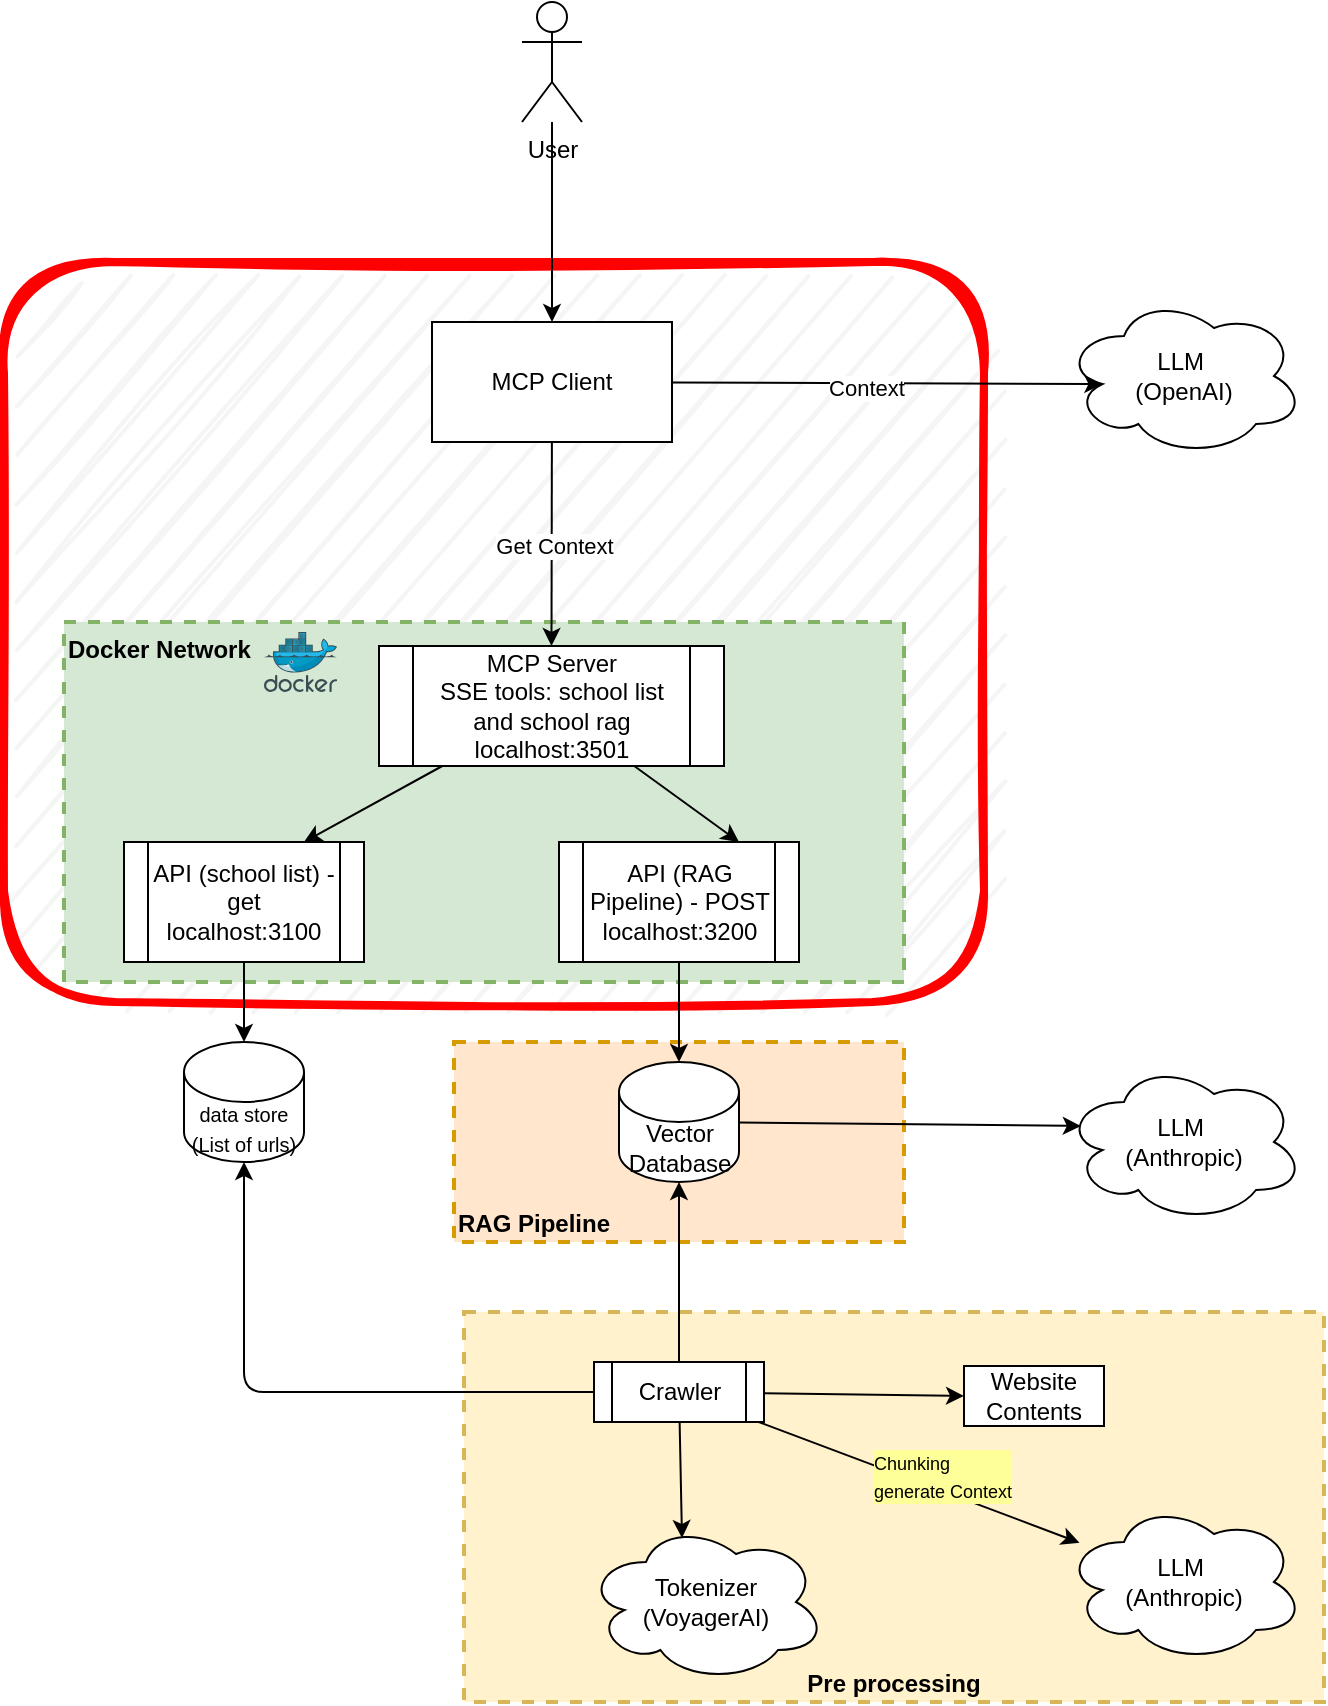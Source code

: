 <mxfile>
    <diagram id="aZuuR5z5BP2-nqUcVCFT" name="Page-1">
        <mxGraphModel dx="1117" dy="1672" grid="1" gridSize="10" guides="1" tooltips="1" connect="1" arrows="1" fold="1" page="1" pageScale="1" pageWidth="850" pageHeight="1100" math="0" shadow="0">
            <root>
                <mxCell id="0"/>
                <mxCell id="1" parent="0"/>
                <mxCell id="40" value="" style="rounded=1;whiteSpace=wrap;html=1;sketch=1;curveFitting=1;jiggle=2;strokeWidth=4;strokeColor=#FF0000;fillColor=#f5f5f5;fontColor=#333333;" vertex="1" parent="1">
                    <mxGeometry x="80" y="-160" width="490" height="370" as="geometry"/>
                </mxCell>
                <mxCell id="23" value="Pre processing" style="rounded=0;whiteSpace=wrap;html=1;dashed=1;strokeWidth=2;fillColor=#fff2cc;strokeColor=#d6b656;verticalAlign=bottom;fontStyle=1" vertex="1" parent="1">
                    <mxGeometry x="310" y="365" width="430" height="195" as="geometry"/>
                </mxCell>
                <mxCell id="6" value="Docker Network" style="rounded=0;whiteSpace=wrap;html=1;align=left;verticalAlign=top;fontStyle=1;dashed=1;strokeWidth=2;fillColor=#d5e8d4;strokeColor=#82b366;" vertex="1" parent="1">
                    <mxGeometry x="110" y="20" width="420" height="180" as="geometry"/>
                </mxCell>
                <mxCell id="3" value="&lt;font style=&quot;font-size: 10px;&quot;&gt;data store&lt;br&gt;(List of urls)&lt;/font&gt;" style="shape=cylinder3;whiteSpace=wrap;html=1;boundedLbl=1;backgroundOutline=1;size=15;" vertex="1" parent="1">
                    <mxGeometry x="170" y="230" width="60" height="60" as="geometry"/>
                </mxCell>
                <mxCell id="4" value="API (school list) - get&lt;br&gt;localhost:3100" style="shape=process;whiteSpace=wrap;html=1;backgroundOutline=1;" vertex="1" parent="1">
                    <mxGeometry x="140" y="130" width="120" height="60" as="geometry"/>
                </mxCell>
                <mxCell id="5" style="edgeStyle=none;html=1;entryX=0.5;entryY=0;entryDx=0;entryDy=0;entryPerimeter=0;" edge="1" parent="1" source="4" target="3">
                    <mxGeometry relative="1" as="geometry"/>
                </mxCell>
                <mxCell id="7" value="" style="image;sketch=0;aspect=fixed;html=1;points=[];align=center;fontSize=12;image=img/lib/mscae/Docker.svg;" vertex="1" parent="1">
                    <mxGeometry x="210" y="25" width="36.59" height="30" as="geometry"/>
                </mxCell>
                <mxCell id="8" value="API (RAG Pipeline) - POST&lt;br&gt;&lt;span style=&quot;color: rgb(0, 0, 0);&quot;&gt;localhost:3200&lt;/span&gt;" style="shape=process;whiteSpace=wrap;html=1;backgroundOutline=1;" vertex="1" parent="1">
                    <mxGeometry x="357.5" y="130" width="120" height="60" as="geometry"/>
                </mxCell>
                <mxCell id="9" value="RAG Pipeline" style="rounded=0;whiteSpace=wrap;html=1;dashed=1;strokeWidth=2;fillColor=#ffe6cc;strokeColor=#d79b00;verticalAlign=bottom;align=left;fontStyle=1" vertex="1" parent="1">
                    <mxGeometry x="305" y="230" width="225" height="100" as="geometry"/>
                </mxCell>
                <mxCell id="11" value="Website Contents" style="rounded=0;whiteSpace=wrap;html=1;" vertex="1" parent="1">
                    <mxGeometry x="560" y="392" width="70" height="30" as="geometry"/>
                </mxCell>
                <mxCell id="12" value="Vector Database" style="shape=cylinder3;whiteSpace=wrap;html=1;boundedLbl=1;backgroundOutline=1;size=15;" vertex="1" parent="1">
                    <mxGeometry x="387.5" y="240" width="60" height="60" as="geometry"/>
                </mxCell>
                <mxCell id="17" style="edgeStyle=none;html=1;" edge="1" parent="1" source="13" target="16">
                    <mxGeometry relative="1" as="geometry"/>
                </mxCell>
                <mxCell id="21" value="&lt;font style=&quot;font-size: 9px;&quot;&gt;Chunking&lt;br&gt;generate Context&lt;/font&gt;" style="edgeLabel;html=1;align=left;verticalAlign=middle;resizable=0;points=[];labelBackgroundColor=#FFFF99;" vertex="1" connectable="0" parent="17">
                    <mxGeometry x="-0.114" y="1" relative="1" as="geometry">
                        <mxPoint x="-16" y="1" as="offset"/>
                    </mxGeometry>
                </mxCell>
                <mxCell id="20" style="edgeStyle=none;html=1;entryX=0;entryY=0.5;entryDx=0;entryDy=0;" edge="1" parent="1" source="13" target="11">
                    <mxGeometry relative="1" as="geometry"/>
                </mxCell>
                <mxCell id="13" value="Crawler" style="shape=process;whiteSpace=wrap;html=1;backgroundOutline=1;" vertex="1" parent="1">
                    <mxGeometry x="375" y="390" width="85" height="30" as="geometry"/>
                </mxCell>
                <mxCell id="15" style="edgeStyle=orthogonalEdgeStyle;html=1;entryX=0.5;entryY=1;entryDx=0;entryDy=0;entryPerimeter=0;" edge="1" parent="1" source="13" target="3">
                    <mxGeometry relative="1" as="geometry"/>
                </mxCell>
                <mxCell id="16" value="LLM&amp;nbsp;&lt;div&gt;(Anthropic)&lt;/div&gt;" style="ellipse;shape=cloud;whiteSpace=wrap;html=1;" vertex="1" parent="1">
                    <mxGeometry x="610" y="460" width="120" height="80" as="geometry"/>
                </mxCell>
                <mxCell id="18" value="Tokenizer (VoyagerAI)" style="ellipse;shape=cloud;whiteSpace=wrap;html=1;" vertex="1" parent="1">
                    <mxGeometry x="371" y="470" width="120" height="80" as="geometry"/>
                </mxCell>
                <mxCell id="19" style="edgeStyle=none;html=1;entryX=0.4;entryY=0.1;entryDx=0;entryDy=0;entryPerimeter=0;" edge="1" parent="1" source="13" target="18">
                    <mxGeometry relative="1" as="geometry"/>
                </mxCell>
                <mxCell id="22" style="edgeStyle=none;html=1;entryX=0.5;entryY=1;entryDx=0;entryDy=0;entryPerimeter=0;" edge="1" parent="1" source="13" target="12">
                    <mxGeometry relative="1" as="geometry"/>
                </mxCell>
                <mxCell id="24" style="edgeStyle=none;html=1;entryX=0.5;entryY=0;entryDx=0;entryDy=0;entryPerimeter=0;" edge="1" parent="1" source="8" target="12">
                    <mxGeometry relative="1" as="geometry"/>
                </mxCell>
                <mxCell id="25" value="LLM&amp;nbsp;&lt;div&gt;(Anthropic)&lt;/div&gt;" style="ellipse;shape=cloud;whiteSpace=wrap;html=1;" vertex="1" parent="1">
                    <mxGeometry x="610" y="240" width="120" height="80" as="geometry"/>
                </mxCell>
                <mxCell id="26" style="edgeStyle=none;html=1;entryX=0.07;entryY=0.4;entryDx=0;entryDy=0;entryPerimeter=0;" edge="1" parent="1" source="12" target="25">
                    <mxGeometry relative="1" as="geometry"/>
                </mxCell>
                <mxCell id="28" style="edgeStyle=none;html=1;entryX=0.75;entryY=0;entryDx=0;entryDy=0;" edge="1" parent="1" source="27" target="4">
                    <mxGeometry relative="1" as="geometry"/>
                </mxCell>
                <mxCell id="29" style="edgeStyle=none;html=1;entryX=0.75;entryY=0;entryDx=0;entryDy=0;" edge="1" parent="1" source="27" target="8">
                    <mxGeometry relative="1" as="geometry"/>
                </mxCell>
                <mxCell id="27" value="MCP Server&lt;br&gt;SSE tools: school list&lt;div&gt;and school rag&lt;br&gt;localhost:3501&lt;/div&gt;" style="shape=process;whiteSpace=wrap;html=1;backgroundOutline=1;" vertex="1" parent="1">
                    <mxGeometry x="267.5" y="32" width="172.5" height="60" as="geometry"/>
                </mxCell>
                <mxCell id="31" style="edgeStyle=none;html=1;entryX=0.5;entryY=0;entryDx=0;entryDy=0;" edge="1" parent="1" source="30" target="27">
                    <mxGeometry relative="1" as="geometry"/>
                </mxCell>
                <mxCell id="34" value="Get Context" style="edgeLabel;html=1;align=center;verticalAlign=middle;resizable=0;points=[];" vertex="1" connectable="0" parent="31">
                    <mxGeometry x="0.013" y="1" relative="1" as="geometry">
                        <mxPoint as="offset"/>
                    </mxGeometry>
                </mxCell>
                <mxCell id="30" value="MCP Client" style="rounded=0;whiteSpace=wrap;html=1;" vertex="1" parent="1">
                    <mxGeometry x="294" y="-130" width="120" height="60" as="geometry"/>
                </mxCell>
                <mxCell id="32" value="LLM&amp;nbsp;&lt;div&gt;(OpenAI)&lt;/div&gt;" style="ellipse;shape=cloud;whiteSpace=wrap;html=1;" vertex="1" parent="1">
                    <mxGeometry x="610" y="-143" width="120" height="80" as="geometry"/>
                </mxCell>
                <mxCell id="33" style="edgeStyle=none;html=1;entryX=0.16;entryY=0.55;entryDx=0;entryDy=0;entryPerimeter=0;" edge="1" parent="1" source="30" target="32">
                    <mxGeometry relative="1" as="geometry"/>
                </mxCell>
                <mxCell id="35" value="Context" style="edgeLabel;html=1;align=center;verticalAlign=middle;resizable=0;points=[];" vertex="1" connectable="0" parent="33">
                    <mxGeometry x="-0.089" y="-2" relative="1" as="geometry">
                        <mxPoint x="-1" as="offset"/>
                    </mxGeometry>
                </mxCell>
                <mxCell id="37" style="edgeStyle=none;html=1;" edge="1" parent="1" source="36" target="30">
                    <mxGeometry relative="1" as="geometry"/>
                </mxCell>
                <mxCell id="36" value="User" style="shape=umlActor;verticalLabelPosition=bottom;verticalAlign=top;html=1;outlineConnect=0;" vertex="1" parent="1">
                    <mxGeometry x="339" y="-290" width="30" height="60" as="geometry"/>
                </mxCell>
            </root>
        </mxGraphModel>
    </diagram>
</mxfile>